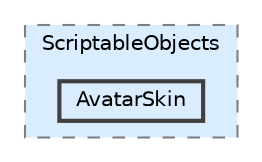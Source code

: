 digraph "Q:/IdleWave/Projet/Assets/Scripts/RogueGenesia/ScriptableObjects/AvatarSkin"
{
 // LATEX_PDF_SIZE
  bgcolor="transparent";
  edge [fontname=Helvetica,fontsize=10,labelfontname=Helvetica,labelfontsize=10];
  node [fontname=Helvetica,fontsize=10,shape=box,height=0.2,width=0.4];
  compound=true
  subgraph clusterdir_b126eae8dc8e4603e91a4f47216e00aa {
    graph [ bgcolor="#daedff", pencolor="grey50", label="ScriptableObjects", fontname=Helvetica,fontsize=10 style="filled,dashed", URL="dir_b126eae8dc8e4603e91a4f47216e00aa.html",tooltip=""]
  dir_eed361babc333178db25da8a538a6baa [label="AvatarSkin", fillcolor="#daedff", color="grey25", style="filled,bold", URL="dir_eed361babc333178db25da8a538a6baa.html",tooltip=""];
  }
}
